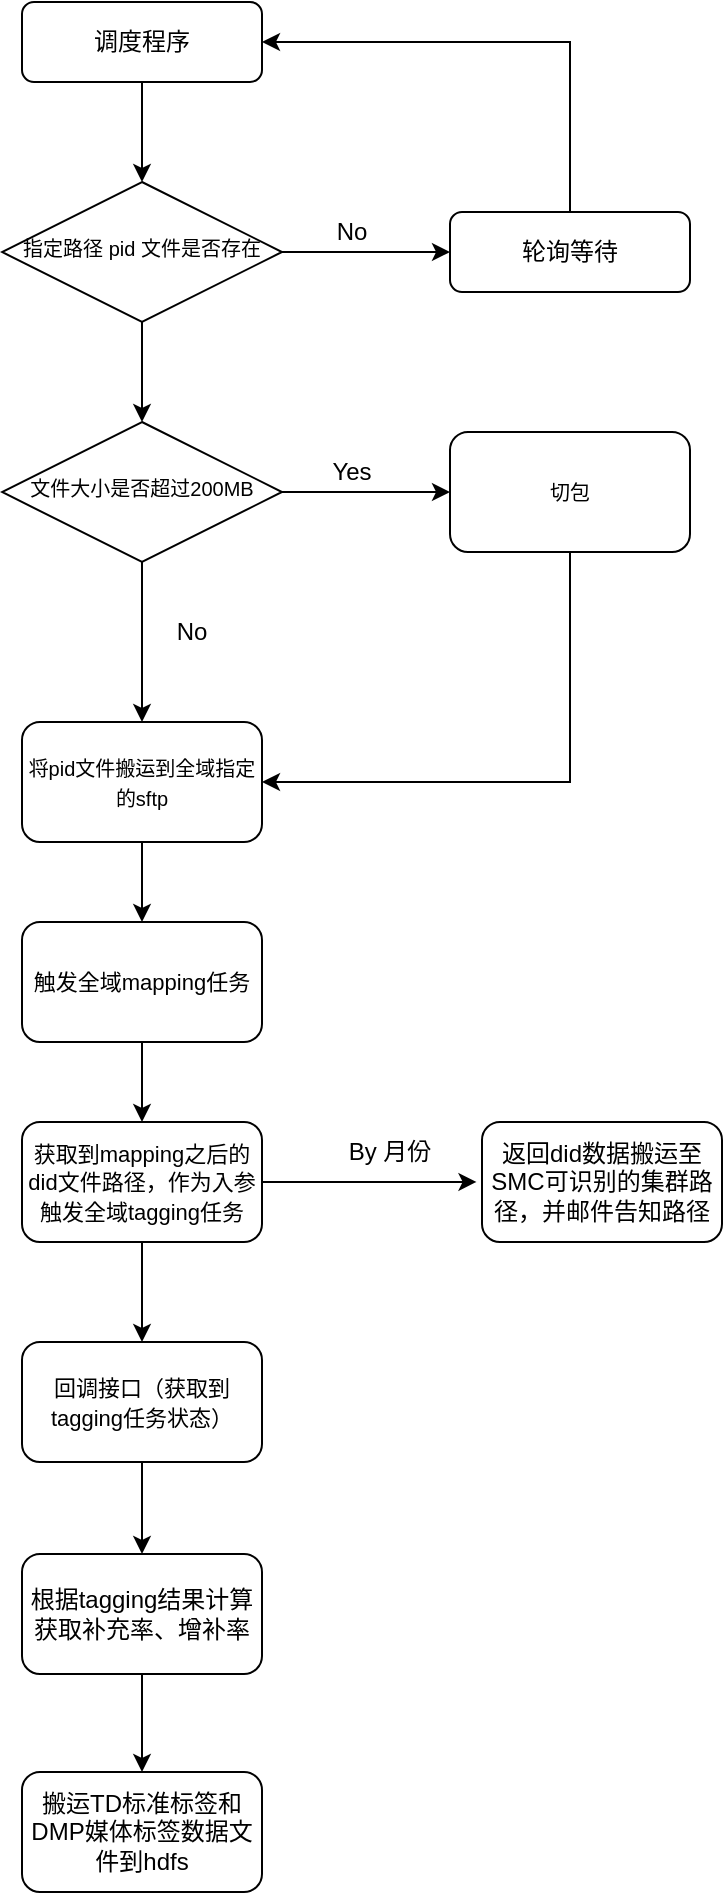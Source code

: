 <mxfile version="24.2.5" type="github">
  <diagram id="C5RBs43oDa-KdzZeNtuy" name="Page-1">
    <mxGraphModel dx="2340" dy="1008" grid="0" gridSize="10" guides="1" tooltips="1" connect="1" arrows="1" fold="1" page="0" pageScale="1" pageWidth="827" pageHeight="1169" math="0" shadow="0">
      <root>
        <mxCell id="WIyWlLk6GJQsqaUBKTNV-0" />
        <mxCell id="WIyWlLk6GJQsqaUBKTNV-1" parent="WIyWlLk6GJQsqaUBKTNV-0" />
        <mxCell id="Qp76fDhDBuy7kDstvcHe-21" style="edgeStyle=orthogonalEdgeStyle;rounded=0;orthogonalLoop=1;jettySize=auto;html=1;exitX=0.5;exitY=1;exitDx=0;exitDy=0;entryX=0.5;entryY=0;entryDx=0;entryDy=0;" edge="1" parent="WIyWlLk6GJQsqaUBKTNV-1" source="WIyWlLk6GJQsqaUBKTNV-3" target="WIyWlLk6GJQsqaUBKTNV-6">
          <mxGeometry relative="1" as="geometry" />
        </mxCell>
        <mxCell id="WIyWlLk6GJQsqaUBKTNV-3" value="调度程序" style="rounded=1;whiteSpace=wrap;html=1;fontSize=12;glass=0;strokeWidth=1;shadow=0;" parent="WIyWlLk6GJQsqaUBKTNV-1" vertex="1">
          <mxGeometry x="140" y="70" width="120" height="40" as="geometry" />
        </mxCell>
        <mxCell id="Qp76fDhDBuy7kDstvcHe-16" style="edgeStyle=orthogonalEdgeStyle;rounded=0;orthogonalLoop=1;jettySize=auto;html=1;exitX=0.5;exitY=1;exitDx=0;exitDy=0;entryX=0.5;entryY=0;entryDx=0;entryDy=0;" edge="1" parent="WIyWlLk6GJQsqaUBKTNV-1" source="WIyWlLk6GJQsqaUBKTNV-6" target="Qp76fDhDBuy7kDstvcHe-3">
          <mxGeometry relative="1" as="geometry" />
        </mxCell>
        <mxCell id="Qp76fDhDBuy7kDstvcHe-17" style="edgeStyle=orthogonalEdgeStyle;rounded=0;orthogonalLoop=1;jettySize=auto;html=1;exitX=1;exitY=0.5;exitDx=0;exitDy=0;entryX=0;entryY=0.5;entryDx=0;entryDy=0;" edge="1" parent="WIyWlLk6GJQsqaUBKTNV-1" source="WIyWlLk6GJQsqaUBKTNV-6" target="WIyWlLk6GJQsqaUBKTNV-7">
          <mxGeometry relative="1" as="geometry" />
        </mxCell>
        <mxCell id="WIyWlLk6GJQsqaUBKTNV-6" value="&lt;font style=&quot;font-size: 10px;&quot;&gt;指定路径 pid 文件是否存在&lt;/font&gt;" style="rhombus;whiteSpace=wrap;html=1;shadow=0;fontFamily=Helvetica;fontSize=12;align=center;strokeWidth=1;spacing=6;spacingTop=-4;" parent="WIyWlLk6GJQsqaUBKTNV-1" vertex="1">
          <mxGeometry x="130" y="160" width="140" height="70" as="geometry" />
        </mxCell>
        <mxCell id="Qp76fDhDBuy7kDstvcHe-0" style="edgeStyle=orthogonalEdgeStyle;rounded=0;orthogonalLoop=1;jettySize=auto;html=1;exitX=0.5;exitY=0;exitDx=0;exitDy=0;entryX=1;entryY=0.5;entryDx=0;entryDy=0;" edge="1" parent="WIyWlLk6GJQsqaUBKTNV-1" source="WIyWlLk6GJQsqaUBKTNV-7" target="WIyWlLk6GJQsqaUBKTNV-3">
          <mxGeometry relative="1" as="geometry" />
        </mxCell>
        <mxCell id="WIyWlLk6GJQsqaUBKTNV-7" value="轮询等待" style="rounded=1;whiteSpace=wrap;html=1;fontSize=12;glass=0;strokeWidth=1;shadow=0;" parent="WIyWlLk6GJQsqaUBKTNV-1" vertex="1">
          <mxGeometry x="354" y="175" width="120" height="40" as="geometry" />
        </mxCell>
        <mxCell id="Qp76fDhDBuy7kDstvcHe-13" style="edgeStyle=orthogonalEdgeStyle;rounded=0;orthogonalLoop=1;jettySize=auto;html=1;exitX=0.5;exitY=1;exitDx=0;exitDy=0;" edge="1" parent="WIyWlLk6GJQsqaUBKTNV-1" source="Qp76fDhDBuy7kDstvcHe-2" target="Qp76fDhDBuy7kDstvcHe-12">
          <mxGeometry relative="1" as="geometry" />
        </mxCell>
        <mxCell id="Qp76fDhDBuy7kDstvcHe-2" value="&lt;font style=&quot;font-size: 10px;&quot;&gt;将pid文件搬运到全域指定的sftp&lt;/font&gt;" style="rounded=1;whiteSpace=wrap;html=1;" vertex="1" parent="WIyWlLk6GJQsqaUBKTNV-1">
          <mxGeometry x="140" y="430" width="120" height="60" as="geometry" />
        </mxCell>
        <mxCell id="Qp76fDhDBuy7kDstvcHe-6" style="edgeStyle=orthogonalEdgeStyle;rounded=0;orthogonalLoop=1;jettySize=auto;html=1;exitX=1;exitY=0.5;exitDx=0;exitDy=0;entryX=0;entryY=0.5;entryDx=0;entryDy=0;" edge="1" parent="WIyWlLk6GJQsqaUBKTNV-1" source="Qp76fDhDBuy7kDstvcHe-3" target="Qp76fDhDBuy7kDstvcHe-5">
          <mxGeometry relative="1" as="geometry" />
        </mxCell>
        <mxCell id="Qp76fDhDBuy7kDstvcHe-9" style="edgeStyle=orthogonalEdgeStyle;rounded=0;orthogonalLoop=1;jettySize=auto;html=1;exitX=0.5;exitY=1;exitDx=0;exitDy=0;" edge="1" parent="WIyWlLk6GJQsqaUBKTNV-1" source="Qp76fDhDBuy7kDstvcHe-3" target="Qp76fDhDBuy7kDstvcHe-2">
          <mxGeometry relative="1" as="geometry" />
        </mxCell>
        <mxCell id="Qp76fDhDBuy7kDstvcHe-3" value="&lt;span style=&quot;font-size: 10px;&quot;&gt;文件大小是否超过200MB&lt;/span&gt;" style="rhombus;whiteSpace=wrap;html=1;shadow=0;fontFamily=Helvetica;fontSize=12;align=center;strokeWidth=1;spacing=6;spacingTop=-4;" vertex="1" parent="WIyWlLk6GJQsqaUBKTNV-1">
          <mxGeometry x="130" y="280" width="140" height="70" as="geometry" />
        </mxCell>
        <mxCell id="Qp76fDhDBuy7kDstvcHe-7" style="edgeStyle=orthogonalEdgeStyle;rounded=0;orthogonalLoop=1;jettySize=auto;html=1;exitX=0.5;exitY=1;exitDx=0;exitDy=0;entryX=1;entryY=0.5;entryDx=0;entryDy=0;" edge="1" parent="WIyWlLk6GJQsqaUBKTNV-1" source="Qp76fDhDBuy7kDstvcHe-5" target="Qp76fDhDBuy7kDstvcHe-2">
          <mxGeometry relative="1" as="geometry" />
        </mxCell>
        <mxCell id="Qp76fDhDBuy7kDstvcHe-5" value="&lt;font style=&quot;font-size: 10px;&quot;&gt;切包&lt;/font&gt;" style="rounded=1;whiteSpace=wrap;html=1;" vertex="1" parent="WIyWlLk6GJQsqaUBKTNV-1">
          <mxGeometry x="354" y="285" width="120" height="60" as="geometry" />
        </mxCell>
        <mxCell id="Qp76fDhDBuy7kDstvcHe-10" value="No" style="text;html=1;align=center;verticalAlign=middle;whiteSpace=wrap;rounded=0;" vertex="1" parent="WIyWlLk6GJQsqaUBKTNV-1">
          <mxGeometry x="200" y="370" width="50" height="30" as="geometry" />
        </mxCell>
        <mxCell id="Qp76fDhDBuy7kDstvcHe-11" value="Yes" style="text;html=1;align=center;verticalAlign=middle;whiteSpace=wrap;rounded=0;" vertex="1" parent="WIyWlLk6GJQsqaUBKTNV-1">
          <mxGeometry x="280" y="290" width="50" height="30" as="geometry" />
        </mxCell>
        <mxCell id="Qp76fDhDBuy7kDstvcHe-15" style="edgeStyle=orthogonalEdgeStyle;rounded=0;orthogonalLoop=1;jettySize=auto;html=1;exitX=0.5;exitY=1;exitDx=0;exitDy=0;entryX=0.5;entryY=0;entryDx=0;entryDy=0;" edge="1" parent="WIyWlLk6GJQsqaUBKTNV-1" source="Qp76fDhDBuy7kDstvcHe-12" target="Qp76fDhDBuy7kDstvcHe-14">
          <mxGeometry relative="1" as="geometry" />
        </mxCell>
        <mxCell id="Qp76fDhDBuy7kDstvcHe-12" value="&lt;font style=&quot;font-size: 11px;&quot;&gt;触发全域mapping任务&lt;/font&gt;" style="rounded=1;whiteSpace=wrap;html=1;" vertex="1" parent="WIyWlLk6GJQsqaUBKTNV-1">
          <mxGeometry x="140" y="530" width="120" height="60" as="geometry" />
        </mxCell>
        <mxCell id="Qp76fDhDBuy7kDstvcHe-20" style="edgeStyle=orthogonalEdgeStyle;rounded=0;orthogonalLoop=1;jettySize=auto;html=1;exitX=0.5;exitY=1;exitDx=0;exitDy=0;entryX=0.5;entryY=0;entryDx=0;entryDy=0;" edge="1" parent="WIyWlLk6GJQsqaUBKTNV-1" source="Qp76fDhDBuy7kDstvcHe-14" target="Qp76fDhDBuy7kDstvcHe-19">
          <mxGeometry relative="1" as="geometry" />
        </mxCell>
        <mxCell id="Qp76fDhDBuy7kDstvcHe-24" style="edgeStyle=orthogonalEdgeStyle;rounded=0;orthogonalLoop=1;jettySize=auto;html=1;exitX=1;exitY=0.5;exitDx=0;exitDy=0;entryX=-0.023;entryY=0.499;entryDx=0;entryDy=0;entryPerimeter=0;" edge="1" parent="WIyWlLk6GJQsqaUBKTNV-1" source="Qp76fDhDBuy7kDstvcHe-14" target="Qp76fDhDBuy7kDstvcHe-25">
          <mxGeometry relative="1" as="geometry">
            <mxPoint x="410" y="660" as="targetPoint" />
          </mxGeometry>
        </mxCell>
        <mxCell id="Qp76fDhDBuy7kDstvcHe-14" value="&lt;font style=&quot;font-size: 11px;&quot;&gt;获取到mapping之后的did文件路径，作为入参触发全域tagging任务&lt;/font&gt;" style="rounded=1;whiteSpace=wrap;html=1;" vertex="1" parent="WIyWlLk6GJQsqaUBKTNV-1">
          <mxGeometry x="140" y="630" width="120" height="60" as="geometry" />
        </mxCell>
        <mxCell id="Qp76fDhDBuy7kDstvcHe-18" value="No" style="text;html=1;align=center;verticalAlign=middle;whiteSpace=wrap;rounded=0;" vertex="1" parent="WIyWlLk6GJQsqaUBKTNV-1">
          <mxGeometry x="280" y="170" width="50" height="30" as="geometry" />
        </mxCell>
        <mxCell id="Qp76fDhDBuy7kDstvcHe-28" style="edgeStyle=orthogonalEdgeStyle;rounded=0;orthogonalLoop=1;jettySize=auto;html=1;exitX=0.5;exitY=1;exitDx=0;exitDy=0;entryX=0.5;entryY=0;entryDx=0;entryDy=0;" edge="1" parent="WIyWlLk6GJQsqaUBKTNV-1" source="Qp76fDhDBuy7kDstvcHe-19" target="Qp76fDhDBuy7kDstvcHe-27">
          <mxGeometry relative="1" as="geometry" />
        </mxCell>
        <mxCell id="Qp76fDhDBuy7kDstvcHe-19" value="&lt;span style=&quot;font-size: 11px;&quot;&gt;回调接口（获取到tagging任务状态）&lt;/span&gt;" style="rounded=1;whiteSpace=wrap;html=1;" vertex="1" parent="WIyWlLk6GJQsqaUBKTNV-1">
          <mxGeometry x="140" y="740" width="120" height="60" as="geometry" />
        </mxCell>
        <mxCell id="Qp76fDhDBuy7kDstvcHe-22" value="搬运TD标准标签和DMP媒体标签数据文件到hdfs" style="rounded=1;whiteSpace=wrap;html=1;" vertex="1" parent="WIyWlLk6GJQsqaUBKTNV-1">
          <mxGeometry x="140" y="955" width="120" height="60" as="geometry" />
        </mxCell>
        <mxCell id="Qp76fDhDBuy7kDstvcHe-25" value="返回did数据搬运至SMC可识别的集群路径，并邮件告知路径" style="rounded=1;whiteSpace=wrap;html=1;" vertex="1" parent="WIyWlLk6GJQsqaUBKTNV-1">
          <mxGeometry x="370" y="630" width="120" height="60" as="geometry" />
        </mxCell>
        <mxCell id="Qp76fDhDBuy7kDstvcHe-26" value="By 月份" style="text;html=1;align=center;verticalAlign=middle;whiteSpace=wrap;rounded=0;" vertex="1" parent="WIyWlLk6GJQsqaUBKTNV-1">
          <mxGeometry x="294" y="630" width="60" height="30" as="geometry" />
        </mxCell>
        <mxCell id="Qp76fDhDBuy7kDstvcHe-29" style="edgeStyle=orthogonalEdgeStyle;rounded=0;orthogonalLoop=1;jettySize=auto;html=1;exitX=0.5;exitY=1;exitDx=0;exitDy=0;entryX=0.5;entryY=0;entryDx=0;entryDy=0;" edge="1" parent="WIyWlLk6GJQsqaUBKTNV-1" source="Qp76fDhDBuy7kDstvcHe-27" target="Qp76fDhDBuy7kDstvcHe-22">
          <mxGeometry relative="1" as="geometry" />
        </mxCell>
        <mxCell id="Qp76fDhDBuy7kDstvcHe-27" value="根据tagging结果计算获取补充率、增补率" style="rounded=1;whiteSpace=wrap;html=1;" vertex="1" parent="WIyWlLk6GJQsqaUBKTNV-1">
          <mxGeometry x="140" y="846" width="120" height="60" as="geometry" />
        </mxCell>
      </root>
    </mxGraphModel>
  </diagram>
</mxfile>

